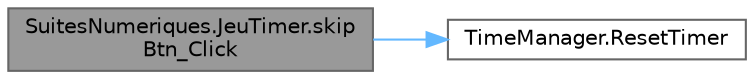 digraph "SuitesNumeriques.JeuTimer.skipBtn_Click"
{
 // LATEX_PDF_SIZE
  bgcolor="transparent";
  edge [fontname=Helvetica,fontsize=10,labelfontname=Helvetica,labelfontsize=10];
  node [fontname=Helvetica,fontsize=10,shape=box,height=0.2,width=0.4];
  rankdir="LR";
  Node1 [id="Node000001",label="SuitesNumeriques.JeuTimer.skip\lBtn_Click",height=0.2,width=0.4,color="gray40", fillcolor="grey60", style="filled", fontcolor="black",tooltip="Mets à jour le timer puis base.Event()"];
  Node1 -> Node2 [id="edge1_Node000001_Node000002",color="steelblue1",style="solid",tooltip=" "];
  Node2 [id="Node000002",label="TimeManager.ResetTimer",height=0.2,width=0.4,color="grey40", fillcolor="white", style="filled",URL="$class_time_manager.html#a660b9382265a4a707f1f478d6557e84a",tooltip="Remet le timer à neuf."];
}
